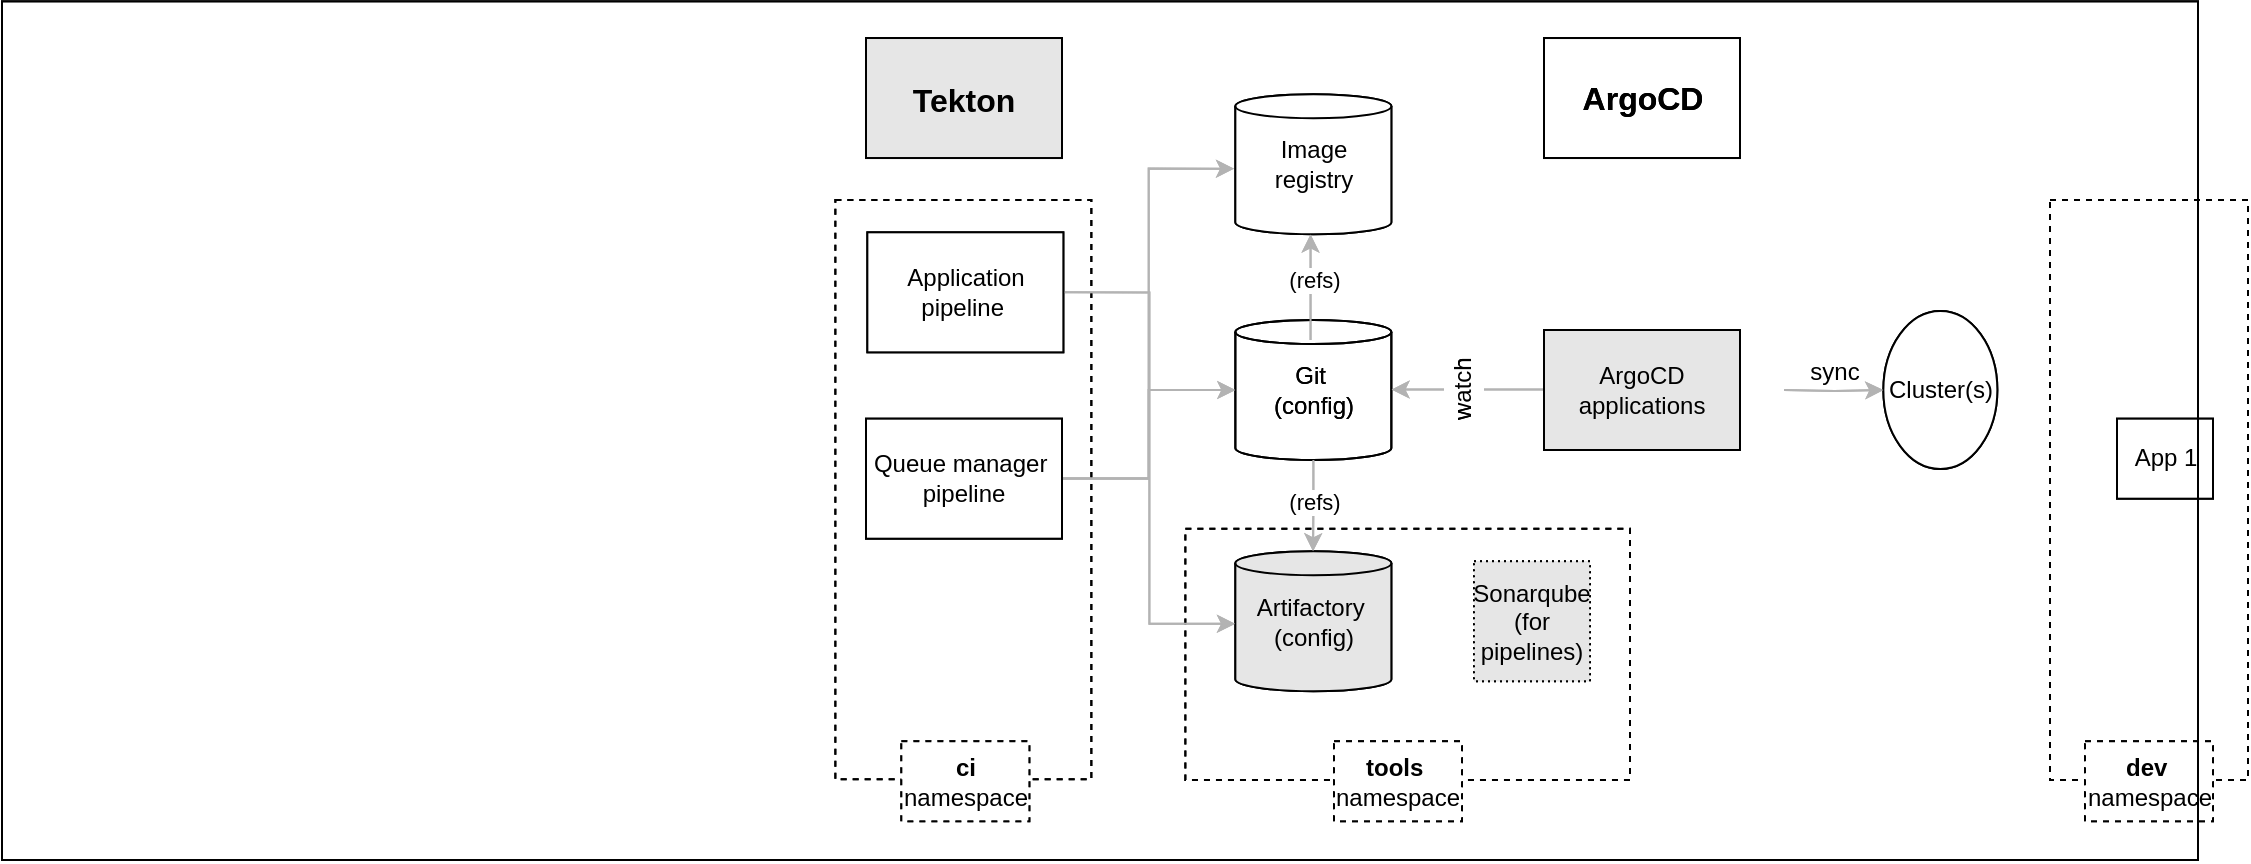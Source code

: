 <mxfile>
    <diagram id="UTinChKDrVvf448LVd9W" name="Page-1">
        <mxGraphModel dx="288" dy="316" grid="1" gridSize="10" guides="1" tooltips="1" connect="1" arrows="1" fold="1" page="1" pageScale="1" pageWidth="827" pageHeight="1169" math="0" shadow="0">
            <root>
                <mxCell id="0"/>
                <mxCell id="1" parent="0"/>
                <mxCell id="nMPC3mPah6r8PmS-MzH5-1" value="" style="rounded=0;whiteSpace=wrap;html=1;fillColor=none;dashed=1;" parent="1" vertex="1">
                    <mxGeometry x="1755.68" y="1044.33" width="222.32" height="125.67" as="geometry"/>
                </mxCell>
                <mxCell id="NAWqDlOEye6jGbW9zt98-1" value="" style="rounded=0;whiteSpace=wrap;html=1;strokeWidth=1;fontSize=12;fontColor=#000000;fillColor=#E6E6E6;" parent="1" vertex="1">
                    <mxGeometry x="1596" y="799.01" width="98" height="60" as="geometry"/>
                </mxCell>
                <mxCell id="NAWqDlOEye6jGbW9zt98-2" value="" style="rounded=0;whiteSpace=wrap;html=1;strokeWidth=1;fontSize=12;fontColor=#000000;fillColor=none;" parent="1" vertex="1">
                    <mxGeometry x="1935" y="799.01" width="98" height="60" as="geometry"/>
                </mxCell>
                <mxCell id="Jk9uCM5dDqmdFH6WGkGJ-2" value="" style="rounded=0;whiteSpace=wrap;html=1;fillColor=none;dashed=1;" parent="1" vertex="1">
                    <mxGeometry x="1580.68" y="880" width="128" height="289.66" as="geometry"/>
                </mxCell>
                <mxCell id="Jk9uCM5dDqmdFH6WGkGJ-3" value="" style="rounded=0;whiteSpace=wrap;html=1;fillColor=none;dashed=1;" parent="1" vertex="1">
                    <mxGeometry x="2188" y="880" width="99" height="290" as="geometry"/>
                </mxCell>
                <mxCell id="7EbdtZ1wX-9lele891Sm-3" value="Image registry" style="shape=cylinder2;whiteSpace=wrap;html=1;boundedLbl=1;backgroundOutline=1;size=6.0;strokeWidth=1;fillColor=#ffffff;fontSize=12;fontColor=#000000;" parent="1" vertex="1">
                    <mxGeometry x="1780.68" y="827.16" width="78" height="70" as="geometry"/>
                </mxCell>
                <mxCell id="7EbdtZ1wX-9lele891Sm-4" style="edgeStyle=orthogonalEdgeStyle;rounded=0;orthogonalLoop=1;jettySize=auto;html=1;entryX=-0.008;entryY=0.531;entryDx=0;entryDy=0;entryPerimeter=0;strokeColor=#B3B3B3;fontSize=12;fontColor=#000000;" parent="1" source="7EbdtZ1wX-9lele891Sm-2" target="7EbdtZ1wX-9lele891Sm-3" edge="1">
                    <mxGeometry relative="1" as="geometry"/>
                </mxCell>
                <mxCell id="7EbdtZ1wX-9lele891Sm-5" value="Git&amp;nbsp;&lt;br&gt;(config)" style="shape=cylinder2;whiteSpace=wrap;html=1;boundedLbl=1;backgroundOutline=1;size=6.0;strokeWidth=1;fontSize=12;fontColor=#000000;fillColor=none;" parent="1" vertex="1">
                    <mxGeometry x="1780.68" y="940.0" width="78" height="70" as="geometry"/>
                </mxCell>
                <mxCell id="7EbdtZ1wX-9lele891Sm-6" style="edgeStyle=orthogonalEdgeStyle;rounded=0;orthogonalLoop=1;jettySize=auto;html=1;strokeColor=#B3B3B3;fontSize=12;fontColor=#000000;" parent="1" source="7EbdtZ1wX-9lele891Sm-2" target="7EbdtZ1wX-9lele891Sm-5" edge="1">
                    <mxGeometry relative="1" as="geometry"/>
                </mxCell>
                <mxCell id="7EbdtZ1wX-9lele891Sm-7" style="edgeStyle=orthogonalEdgeStyle;rounded=0;orthogonalLoop=1;jettySize=auto;html=1;strokeColor=#B3B3B3;fontSize=12;fontColor=#000000;entryX=1.001;entryY=0.497;entryDx=0;entryDy=0;entryPerimeter=0;" parent="1" source="7EbdtZ1wX-9lele891Sm-9" target="7EbdtZ1wX-9lele891Sm-5" edge="1">
                    <mxGeometry relative="1" as="geometry">
                        <mxPoint x="1870" y="975" as="targetPoint"/>
                        <Array as="points">
                            <mxPoint x="1888" y="975"/>
                        </Array>
                    </mxGeometry>
                </mxCell>
                <mxCell id="7EbdtZ1wX-9lele891Sm-9" value="ArgoCD&lt;br&gt;applications" style="rounded=0;whiteSpace=wrap;html=1;strokeWidth=1;fontSize=12;fontColor=#000000;fillColor=#E6E6E6;" parent="1" vertex="1">
                    <mxGeometry x="1935" y="945.0" width="98" height="60" as="geometry"/>
                </mxCell>
                <mxCell id="7EbdtZ1wX-9lele891Sm-10" value="Cluster(s)" style="ellipse;whiteSpace=wrap;html=1;aspect=fixed;strokeWidth=1;fillColor=#ffffff;fontSize=12;fontColor=#000000;" parent="1" vertex="1">
                    <mxGeometry x="2104.68" y="935.5" width="57" height="79" as="geometry"/>
                </mxCell>
                <mxCell id="7EbdtZ1wX-9lele891Sm-11" value="sync" style="edgeStyle=orthogonalEdgeStyle;rounded=0;orthogonalLoop=1;jettySize=auto;html=1;strokeColor=#B3B3B3;fontSize=12;fontColor=#000000;verticalAlign=bottom;labelPosition=center;verticalLabelPosition=top;align=center;" parent="1" target="7EbdtZ1wX-9lele891Sm-10" edge="1">
                    <mxGeometry relative="1" as="geometry">
                        <mxPoint x="2055" y="975" as="sourcePoint"/>
                    </mxGeometry>
                </mxCell>
                <mxCell id="7EbdtZ1wX-9lele891Sm-12" value="Tekton" style="text;html=1;strokeColor=none;align=center;verticalAlign=middle;whiteSpace=wrap;rounded=0;fontSize=16;fontColor=#000000;fontStyle=1;" parent="1" vertex="1">
                    <mxGeometry x="1635.68" y="820" width="18" height="20" as="geometry"/>
                </mxCell>
                <mxCell id="7EbdtZ1wX-9lele891Sm-13" value="ArgoCD" style="text;html=1;strokeColor=none;align=center;verticalAlign=middle;whiteSpace=wrap;rounded=0;fontSize=16;fontColor=#000000;fontStyle=1;" parent="1" vertex="1">
                    <mxGeometry x="1950.75" y="819.01" width="66.5" height="20" as="geometry"/>
                </mxCell>
                <mxCell id="7EbdtZ1wX-9lele891Sm-15" value="Artifactory&amp;nbsp;&lt;br&gt;(config)" style="shape=cylinder2;whiteSpace=wrap;html=1;boundedLbl=1;backgroundOutline=1;size=6.0;strokeWidth=1;fontSize=12;fontColor=#000000;labelBackgroundColor=none;fillColor=#E6E6E6;" parent="1" vertex="1">
                    <mxGeometry x="1780.68" y="1055.66" width="78" height="70" as="geometry"/>
                </mxCell>
                <mxCell id="7EbdtZ1wX-9lele891Sm-16" style="edgeStyle=orthogonalEdgeStyle;rounded=0;orthogonalLoop=1;jettySize=auto;html=1;startArrow=none;endArrow=classic;strokeColor=#B3B3B3;fontFamily=Helvetica;fontColor=#000000;entryX=-0.002;entryY=0.518;entryDx=0;entryDy=0;entryPerimeter=0;fontSize=12;exitX=1;exitY=0.5;exitDx=0;exitDy=0;" parent="1" source="7EbdtZ1wX-9lele891Sm-33" target="7EbdtZ1wX-9lele891Sm-15" edge="1">
                    <mxGeometry relative="1" as="geometry"/>
                </mxCell>
                <mxCell id="7EbdtZ1wX-9lele891Sm-17" style="edgeStyle=orthogonalEdgeStyle;rounded=0;orthogonalLoop=1;jettySize=auto;html=1;startArrow=none;endArrow=classic;strokeColor=#B3B3B3;fontFamily=Helvetica;fontColor=#000000;fontSize=12;endFill=1;entryX=0.498;entryY=0;entryDx=0;entryDy=0;entryPerimeter=0;" parent="1" source="7EbdtZ1wX-9lele891Sm-5" target="7EbdtZ1wX-9lele891Sm-15" edge="1">
                    <mxGeometry relative="1" as="geometry">
                        <mxPoint x="1830.68" y="1045.66" as="targetPoint"/>
                    </mxGeometry>
                </mxCell>
                <mxCell id="7EbdtZ1wX-9lele891Sm-18" value="&amp;nbsp;(refs)&amp;nbsp;" style="edgeLabel;html=1;align=center;verticalAlign=middle;resizable=0;points=[];fontFamily=Helvetica;fontColor=#000000;" parent="7EbdtZ1wX-9lele891Sm-17" vertex="1" connectable="0">
                    <mxGeometry x="0.659" relative="1" as="geometry">
                        <mxPoint x="0.2" y="-17.18" as="offset"/>
                    </mxGeometry>
                </mxCell>
                <mxCell id="7EbdtZ1wX-9lele891Sm-31" value="App 1" style="rounded=0;whiteSpace=wrap;html=1;fillColor=#ffffff;" parent="1" vertex="1">
                    <mxGeometry x="2221.5" y="989.34" width="48" height="40" as="geometry"/>
                </mxCell>
                <mxCell id="7EbdtZ1wX-9lele891Sm-33" value="Application &lt;br&gt;pipeline&amp;nbsp;" style="rounded=0;whiteSpace=wrap;html=1;strokeWidth=1;fontSize=12;fontColor=#000000;fillColor=#FFFFFF;" parent="1" vertex="1">
                    <mxGeometry x="1596.68" y="896.16" width="98" height="60" as="geometry"/>
                </mxCell>
                <mxCell id="7EbdtZ1wX-9lele891Sm-14" value="watch" style="text;html=1;strokeColor=none;align=center;verticalAlign=middle;whiteSpace=wrap;rounded=0;fontSize=12;rotation=-90;fillColor=#ffffff;" parent="1" vertex="1">
                    <mxGeometry x="1886" y="964.33" width="18" height="20" as="geometry"/>
                </mxCell>
                <mxCell id="7EbdtZ1wX-9lele891Sm-37" style="edgeStyle=orthogonalEdgeStyle;rounded=0;orthogonalLoop=1;jettySize=auto;html=1;startArrow=none;endArrow=classic;strokeColor=#B3B3B3;fontFamily=Helvetica;fontColor=#000000;fontSize=12;endFill=1;entryX=0.482;entryY=1.001;entryDx=0;entryDy=0;entryPerimeter=0;exitX=0.482;exitY=0.143;exitDx=0;exitDy=0;exitPerimeter=0;" parent="1" source="7EbdtZ1wX-9lele891Sm-5" target="7EbdtZ1wX-9lele891Sm-3" edge="1">
                    <mxGeometry relative="1" as="geometry">
                        <mxPoint x="1840.48" y="1065.66" as="targetPoint"/>
                        <mxPoint x="1829" y="940" as="sourcePoint"/>
                    </mxGeometry>
                </mxCell>
                <mxCell id="7EbdtZ1wX-9lele891Sm-38" value="&amp;nbsp;(refs)&amp;nbsp;" style="edgeLabel;html=1;align=center;verticalAlign=middle;resizable=0;points=[];fontFamily=Helvetica;fontColor=#000000;" parent="7EbdtZ1wX-9lele891Sm-37" vertex="1" connectable="0">
                    <mxGeometry x="0.659" relative="1" as="geometry">
                        <mxPoint x="1.8" y="13.88" as="offset"/>
                    </mxGeometry>
                </mxCell>
                <mxCell id="Jk9uCM5dDqmdFH6WGkGJ-4" value="&lt;b&gt;ci&lt;/b&gt; &lt;br&gt;namespace" style="text;html=1;align=center;verticalAlign=middle;whiteSpace=wrap;rounded=0;dashed=1;labelBackgroundColor=none;strokeColor=#000000;fillColor=#ffffff;" parent="1" vertex="1">
                    <mxGeometry x="1613.68" y="1150.66" width="64" height="40" as="geometry"/>
                </mxCell>
                <mxCell id="NAWqDlOEye6jGbW9zt98-3" value="&lt;b&gt;dev&lt;/b&gt;&amp;nbsp;&lt;br&gt;namespace" style="text;html=1;align=center;verticalAlign=middle;whiteSpace=wrap;rounded=0;dashed=1;labelBackgroundColor=none;strokeColor=#000000;fillColor=#ffffff;" parent="1" vertex="1">
                    <mxGeometry x="2205.5" y="1150.66" width="64" height="40" as="geometry"/>
                </mxCell>
                <mxCell id="nMPC3mPah6r8PmS-MzH5-2" value="&lt;b&gt;tools&lt;/b&gt;&amp;nbsp;&lt;br&gt;namespace" style="text;html=1;align=center;verticalAlign=middle;whiteSpace=wrap;rounded=0;dashed=1;labelBackgroundColor=none;strokeColor=#000000;fillColor=#ffffff;" parent="1" vertex="1">
                    <mxGeometry x="1830" y="1150.66" width="64" height="40" as="geometry"/>
                </mxCell>
                <mxCell id="iSr1FxoObjYm5_AKLZpw-1" value="Sonarqube&lt;br&gt;(for pipelines)" style="rounded=0;whiteSpace=wrap;html=1;strokeWidth=1;fontSize=12;fontColor=#000000;fillColor=#E6E6E6;dashed=1;dashPattern=1 2;" parent="1" vertex="1">
                    <mxGeometry x="1900" y="1060.66" width="58" height="60" as="geometry"/>
                </mxCell>
                <mxCell id="7EbdtZ1wX-9lele891Sm-2" value="Queue manager&amp;nbsp;&lt;br&gt;pipeline" style="rounded=0;whiteSpace=wrap;html=1;strokeWidth=1;fontSize=12;fontColor=#000000;fillColor=#FFFFFF;" parent="1" vertex="1">
                    <mxGeometry x="1596" y="989.34" width="98" height="60" as="geometry"/>
                </mxCell>
                <mxCell id="F3B-IeDooN-zGBDn68_g-2" value="" style="verticalLabelPosition=bottom;verticalAlign=top;html=1;shape=mxgraph.basic.tick;fillColor=#E6E6E6;" parent="1" vertex="1">
                    <mxGeometry x="1699" y="800" height="20" as="geometry"/>
                </mxCell>
                <mxCell id="F3B-IeDooN-zGBDn68_g-3" value="" style="verticalLabelPosition=bottom;verticalAlign=top;html=1;shape=mxgraph.basic.tick;fillColor=#E6E6E6;" parent="1" vertex="1">
                    <mxGeometry x="2038" y="800" height="20" as="geometry"/>
                </mxCell>
                <mxCell id="F3B-IeDooN-zGBDn68_g-5" value="" style="verticalLabelPosition=bottom;verticalAlign=top;html=1;shape=mxgraph.basic.tick;fillColor=#E6E6E6;" parent="1" vertex="1">
                    <mxGeometry x="1863.68" y="949.16" height="20" as="geometry"/>
                </mxCell>
                <mxCell id="F3B-IeDooN-zGBDn68_g-6" value="" style="verticalLabelPosition=bottom;verticalAlign=top;html=1;shape=mxgraph.basic.tick;fillColor=#E6E6E6;" parent="1" vertex="1">
                    <mxGeometry x="1682.68" y="1150.66" height="20" as="geometry"/>
                </mxCell>
                <mxCell id="F3B-IeDooN-zGBDn68_g-7" value="" style="verticalLabelPosition=bottom;verticalAlign=top;html=1;shape=mxgraph.basic.tick;fillColor=#E6E6E6;" parent="1" vertex="1">
                    <mxGeometry x="1900" y="1150.66" height="20" as="geometry"/>
                </mxCell>
                <mxCell id="F3B-IeDooN-zGBDn68_g-8" value="" style="verticalLabelPosition=bottom;verticalAlign=top;html=1;shape=mxgraph.basic.tick;fillColor=#E6E6E6;" parent="1" vertex="1">
                    <mxGeometry x="2274.5" y="1150.66" height="20" as="geometry"/>
                </mxCell>
                <mxCell id="7EbdtZ1wX-9lele891Sm-1" value="" style="rounded=0;whiteSpace=wrap;html=1;strokeWidth=1;fillColor=none;labelBorderColor=none;labelBackgroundColor=#E6E6E6;" parent="1" vertex="1">
                    <mxGeometry x="1164" y="780.66" width="1098" height="429.34" as="geometry"/>
                </mxCell>
                <mxCell id="2" value="" style="rounded=0;whiteSpace=wrap;html=1;fillColor=none;dashed=1;" vertex="1" parent="1">
                    <mxGeometry x="1755.68" y="1044.33" width="222.32" height="125.67" as="geometry"/>
                </mxCell>
                <mxCell id="3" value="" style="rounded=0;whiteSpace=wrap;html=1;strokeWidth=1;fontSize=12;fontColor=#000000;fillColor=#E6E6E6;" vertex="1" parent="1">
                    <mxGeometry x="1596" y="799.01" width="98" height="60" as="geometry"/>
                </mxCell>
                <mxCell id="4" value="" style="rounded=0;whiteSpace=wrap;html=1;strokeWidth=1;fontSize=12;fontColor=#000000;fillColor=none;" vertex="1" parent="1">
                    <mxGeometry x="1935" y="799.01" width="98" height="60" as="geometry"/>
                </mxCell>
                <mxCell id="5" value="" style="rounded=0;whiteSpace=wrap;html=1;fillColor=none;dashed=1;" vertex="1" parent="1">
                    <mxGeometry x="1580.68" y="880" width="128" height="289.66" as="geometry"/>
                </mxCell>
                <mxCell id="6" value="" style="rounded=0;whiteSpace=wrap;html=1;fillColor=none;dashed=1;" vertex="1" parent="1">
                    <mxGeometry x="2188" y="880" width="99" height="290" as="geometry"/>
                </mxCell>
                <mxCell id="7" value="Image registry" style="shape=cylinder2;whiteSpace=wrap;html=1;boundedLbl=1;backgroundOutline=1;size=6.0;strokeWidth=1;fillColor=#ffffff;fontSize=12;fontColor=#000000;" vertex="1" parent="1">
                    <mxGeometry x="1780.68" y="827.16" width="78" height="70" as="geometry"/>
                </mxCell>
                <mxCell id="8" style="edgeStyle=orthogonalEdgeStyle;rounded=0;orthogonalLoop=1;jettySize=auto;html=1;entryX=-0.008;entryY=0.531;entryDx=0;entryDy=0;entryPerimeter=0;strokeColor=#B3B3B3;fontSize=12;fontColor=#000000;" edge="1" source="30" target="7" parent="1">
                    <mxGeometry relative="1" as="geometry"/>
                </mxCell>
                <mxCell id="9" value="Git&amp;nbsp;&lt;br&gt;(config)" style="shape=cylinder2;whiteSpace=wrap;html=1;boundedLbl=1;backgroundOutline=1;size=6.0;strokeWidth=1;fontSize=12;fontColor=#000000;fillColor=none;" vertex="1" parent="1">
                    <mxGeometry x="1780.68" y="940.0" width="78" height="70" as="geometry"/>
                </mxCell>
                <mxCell id="10" style="edgeStyle=orthogonalEdgeStyle;rounded=0;orthogonalLoop=1;jettySize=auto;html=1;strokeColor=#B3B3B3;fontSize=12;fontColor=#000000;" edge="1" source="30" target="9" parent="1">
                    <mxGeometry relative="1" as="geometry"/>
                </mxCell>
                <mxCell id="11" style="edgeStyle=orthogonalEdgeStyle;rounded=0;orthogonalLoop=1;jettySize=auto;html=1;strokeColor=#B3B3B3;fontSize=12;fontColor=#000000;entryX=1.001;entryY=0.497;entryDx=0;entryDy=0;entryPerimeter=0;" edge="1" source="12" target="9" parent="1">
                    <mxGeometry relative="1" as="geometry">
                        <mxPoint x="1870" y="975" as="targetPoint"/>
                        <Array as="points">
                            <mxPoint x="1888" y="975"/>
                        </Array>
                    </mxGeometry>
                </mxCell>
                <mxCell id="12" value="ArgoCD&lt;br&gt;applications" style="rounded=0;whiteSpace=wrap;html=1;strokeWidth=1;fontSize=12;fontColor=#000000;fillColor=#E6E6E6;" vertex="1" parent="1">
                    <mxGeometry x="1935" y="945.0" width="98" height="60" as="geometry"/>
                </mxCell>
                <mxCell id="13" value="Cluster(s)" style="ellipse;whiteSpace=wrap;html=1;aspect=fixed;strokeWidth=1;fillColor=#ffffff;fontSize=12;fontColor=#000000;" vertex="1" parent="1">
                    <mxGeometry x="2104.68" y="935.5" width="57" height="79" as="geometry"/>
                </mxCell>
                <mxCell id="14" value="sync" style="edgeStyle=orthogonalEdgeStyle;rounded=0;orthogonalLoop=1;jettySize=auto;html=1;strokeColor=#B3B3B3;fontSize=12;fontColor=#000000;verticalAlign=bottom;labelPosition=center;verticalLabelPosition=top;align=center;" edge="1" target="13" parent="1">
                    <mxGeometry relative="1" as="geometry">
                        <mxPoint x="2055" y="975" as="sourcePoint"/>
                    </mxGeometry>
                </mxCell>
                <mxCell id="15" value="Tekton" style="text;html=1;strokeColor=none;align=center;verticalAlign=middle;whiteSpace=wrap;rounded=0;fontSize=16;fontColor=#000000;fontStyle=1;" vertex="1" parent="1">
                    <mxGeometry x="1635.68" y="820" width="18" height="20" as="geometry"/>
                </mxCell>
                <mxCell id="16" value="ArgoCD" style="text;html=1;strokeColor=none;align=center;verticalAlign=middle;whiteSpace=wrap;rounded=0;fontSize=16;fontColor=#000000;fontStyle=1;" vertex="1" parent="1">
                    <mxGeometry x="1950.75" y="819.01" width="66.5" height="20" as="geometry"/>
                </mxCell>
                <mxCell id="17" value="Artifactory&amp;nbsp;&lt;br&gt;(config)" style="shape=cylinder2;whiteSpace=wrap;html=1;boundedLbl=1;backgroundOutline=1;size=6.0;strokeWidth=1;fontSize=12;fontColor=#000000;labelBackgroundColor=none;fillColor=#E6E6E6;" vertex="1" parent="1">
                    <mxGeometry x="1780.68" y="1055.66" width="78" height="70" as="geometry"/>
                </mxCell>
                <mxCell id="18" style="edgeStyle=orthogonalEdgeStyle;rounded=0;orthogonalLoop=1;jettySize=auto;html=1;startArrow=none;endArrow=classic;strokeColor=#B3B3B3;fontFamily=Helvetica;fontColor=#000000;entryX=-0.002;entryY=0.518;entryDx=0;entryDy=0;entryPerimeter=0;fontSize=12;exitX=1;exitY=0.5;exitDx=0;exitDy=0;" edge="1" source="22" target="17" parent="1">
                    <mxGeometry relative="1" as="geometry"/>
                </mxCell>
                <mxCell id="19" style="edgeStyle=orthogonalEdgeStyle;rounded=0;orthogonalLoop=1;jettySize=auto;html=1;startArrow=none;endArrow=classic;strokeColor=#B3B3B3;fontFamily=Helvetica;fontColor=#000000;fontSize=12;endFill=1;entryX=0.498;entryY=0;entryDx=0;entryDy=0;entryPerimeter=0;" edge="1" source="9" target="17" parent="1">
                    <mxGeometry relative="1" as="geometry">
                        <mxPoint x="1830.68" y="1045.66" as="targetPoint"/>
                    </mxGeometry>
                </mxCell>
                <mxCell id="20" value="&amp;nbsp;(refs)&amp;nbsp;" style="edgeLabel;html=1;align=center;verticalAlign=middle;resizable=0;points=[];fontFamily=Helvetica;fontColor=#000000;" vertex="1" connectable="0" parent="19">
                    <mxGeometry x="0.659" relative="1" as="geometry">
                        <mxPoint x="0.2" y="-17.18" as="offset"/>
                    </mxGeometry>
                </mxCell>
                <mxCell id="21" value="App 1" style="rounded=0;whiteSpace=wrap;html=1;fillColor=#ffffff;" vertex="1" parent="1">
                    <mxGeometry x="2221.5" y="989.34" width="48" height="40" as="geometry"/>
                </mxCell>
                <mxCell id="22" value="Application &lt;br&gt;pipeline&amp;nbsp;" style="rounded=0;whiteSpace=wrap;html=1;strokeWidth=1;fontSize=12;fontColor=#000000;fillColor=#FFFFFF;" vertex="1" parent="1">
                    <mxGeometry x="1596.68" y="896.16" width="98" height="60" as="geometry"/>
                </mxCell>
                <mxCell id="23" value="watch" style="text;html=1;strokeColor=none;align=center;verticalAlign=middle;whiteSpace=wrap;rounded=0;fontSize=12;rotation=-90;fillColor=#ffffff;" vertex="1" parent="1">
                    <mxGeometry x="1886" y="964.33" width="18" height="20" as="geometry"/>
                </mxCell>
                <mxCell id="24" style="edgeStyle=orthogonalEdgeStyle;rounded=0;orthogonalLoop=1;jettySize=auto;html=1;startArrow=none;endArrow=classic;strokeColor=#B3B3B3;fontFamily=Helvetica;fontColor=#000000;fontSize=12;endFill=1;entryX=0.482;entryY=1.001;entryDx=0;entryDy=0;entryPerimeter=0;exitX=0.482;exitY=0.143;exitDx=0;exitDy=0;exitPerimeter=0;" edge="1" source="9" target="7" parent="1">
                    <mxGeometry relative="1" as="geometry">
                        <mxPoint x="1840.48" y="1065.66" as="targetPoint"/>
                        <mxPoint x="1829" y="940" as="sourcePoint"/>
                    </mxGeometry>
                </mxCell>
                <mxCell id="25" value="&amp;nbsp;(refs)&amp;nbsp;" style="edgeLabel;html=1;align=center;verticalAlign=middle;resizable=0;points=[];fontFamily=Helvetica;fontColor=#000000;" vertex="1" connectable="0" parent="24">
                    <mxGeometry x="0.659" relative="1" as="geometry">
                        <mxPoint x="1.8" y="13.88" as="offset"/>
                    </mxGeometry>
                </mxCell>
                <mxCell id="26" value="&lt;b&gt;ci&lt;/b&gt; &lt;br&gt;namespace" style="text;html=1;align=center;verticalAlign=middle;whiteSpace=wrap;rounded=0;dashed=1;labelBackgroundColor=none;strokeColor=#000000;fillColor=#ffffff;" vertex="1" parent="1">
                    <mxGeometry x="1613.68" y="1150.66" width="64" height="40" as="geometry"/>
                </mxCell>
                <mxCell id="27" value="&lt;b&gt;dev&lt;/b&gt;&amp;nbsp;&lt;br&gt;namespace" style="text;html=1;align=center;verticalAlign=middle;whiteSpace=wrap;rounded=0;dashed=1;labelBackgroundColor=none;strokeColor=#000000;fillColor=#ffffff;" vertex="1" parent="1">
                    <mxGeometry x="2205.5" y="1150.66" width="64" height="40" as="geometry"/>
                </mxCell>
                <mxCell id="28" value="&lt;b&gt;tools&lt;/b&gt;&amp;nbsp;&lt;br&gt;namespace" style="text;html=1;align=center;verticalAlign=middle;whiteSpace=wrap;rounded=0;dashed=1;labelBackgroundColor=none;strokeColor=#000000;fillColor=#ffffff;" vertex="1" parent="1">
                    <mxGeometry x="1830" y="1150.66" width="64" height="40" as="geometry"/>
                </mxCell>
                <mxCell id="29" value="Sonarqube&lt;br&gt;(for pipelines)" style="rounded=0;whiteSpace=wrap;html=1;strokeWidth=1;fontSize=12;fontColor=#000000;fillColor=#E6E6E6;dashed=1;dashPattern=1 2;" vertex="1" parent="1">
                    <mxGeometry x="1900" y="1060.66" width="58" height="60" as="geometry"/>
                </mxCell>
                <mxCell id="30" value="Queue manager&amp;nbsp;&lt;br&gt;pipeline" style="rounded=0;whiteSpace=wrap;html=1;strokeWidth=1;fontSize=12;fontColor=#000000;fillColor=#FFFFFF;" vertex="1" parent="1">
                    <mxGeometry x="1596" y="989.34" width="98" height="60" as="geometry"/>
                </mxCell>
                <mxCell id="31" value="" style="verticalLabelPosition=bottom;verticalAlign=top;html=1;shape=mxgraph.basic.tick;fillColor=#E6E6E6;" vertex="1" parent="1">
                    <mxGeometry x="1699" y="800" height="20" as="geometry"/>
                </mxCell>
                <mxCell id="32" value="" style="verticalLabelPosition=bottom;verticalAlign=top;html=1;shape=mxgraph.basic.tick;fillColor=#E6E6E6;" vertex="1" parent="1">
                    <mxGeometry x="2038" y="800" height="20" as="geometry"/>
                </mxCell>
                <mxCell id="33" value="" style="verticalLabelPosition=bottom;verticalAlign=top;html=1;shape=mxgraph.basic.tick;fillColor=#E6E6E6;" vertex="1" parent="1">
                    <mxGeometry x="1863.68" y="949.16" height="20" as="geometry"/>
                </mxCell>
                <mxCell id="34" value="" style="verticalLabelPosition=bottom;verticalAlign=top;html=1;shape=mxgraph.basic.tick;fillColor=#E6E6E6;" vertex="1" parent="1">
                    <mxGeometry x="1682.68" y="1150.66" height="20" as="geometry"/>
                </mxCell>
                <mxCell id="35" value="" style="verticalLabelPosition=bottom;verticalAlign=top;html=1;shape=mxgraph.basic.tick;fillColor=#E6E6E6;" vertex="1" parent="1">
                    <mxGeometry x="1900" y="1150.66" height="20" as="geometry"/>
                </mxCell>
                <mxCell id="36" value="" style="verticalLabelPosition=bottom;verticalAlign=top;html=1;shape=mxgraph.basic.tick;fillColor=#E6E6E6;" vertex="1" parent="1">
                    <mxGeometry x="2274.5" y="1150.66" height="20" as="geometry"/>
                </mxCell>
                <mxCell id="37" value="" style="rounded=0;whiteSpace=wrap;html=1;strokeWidth=1;fillColor=none;labelBorderColor=none;labelBackgroundColor=#E6E6E6;" vertex="1" parent="1">
                    <mxGeometry x="1164" y="780.66" width="1098" height="429.34" as="geometry"/>
                </mxCell>
            </root>
        </mxGraphModel>
    </diagram>
</mxfile>